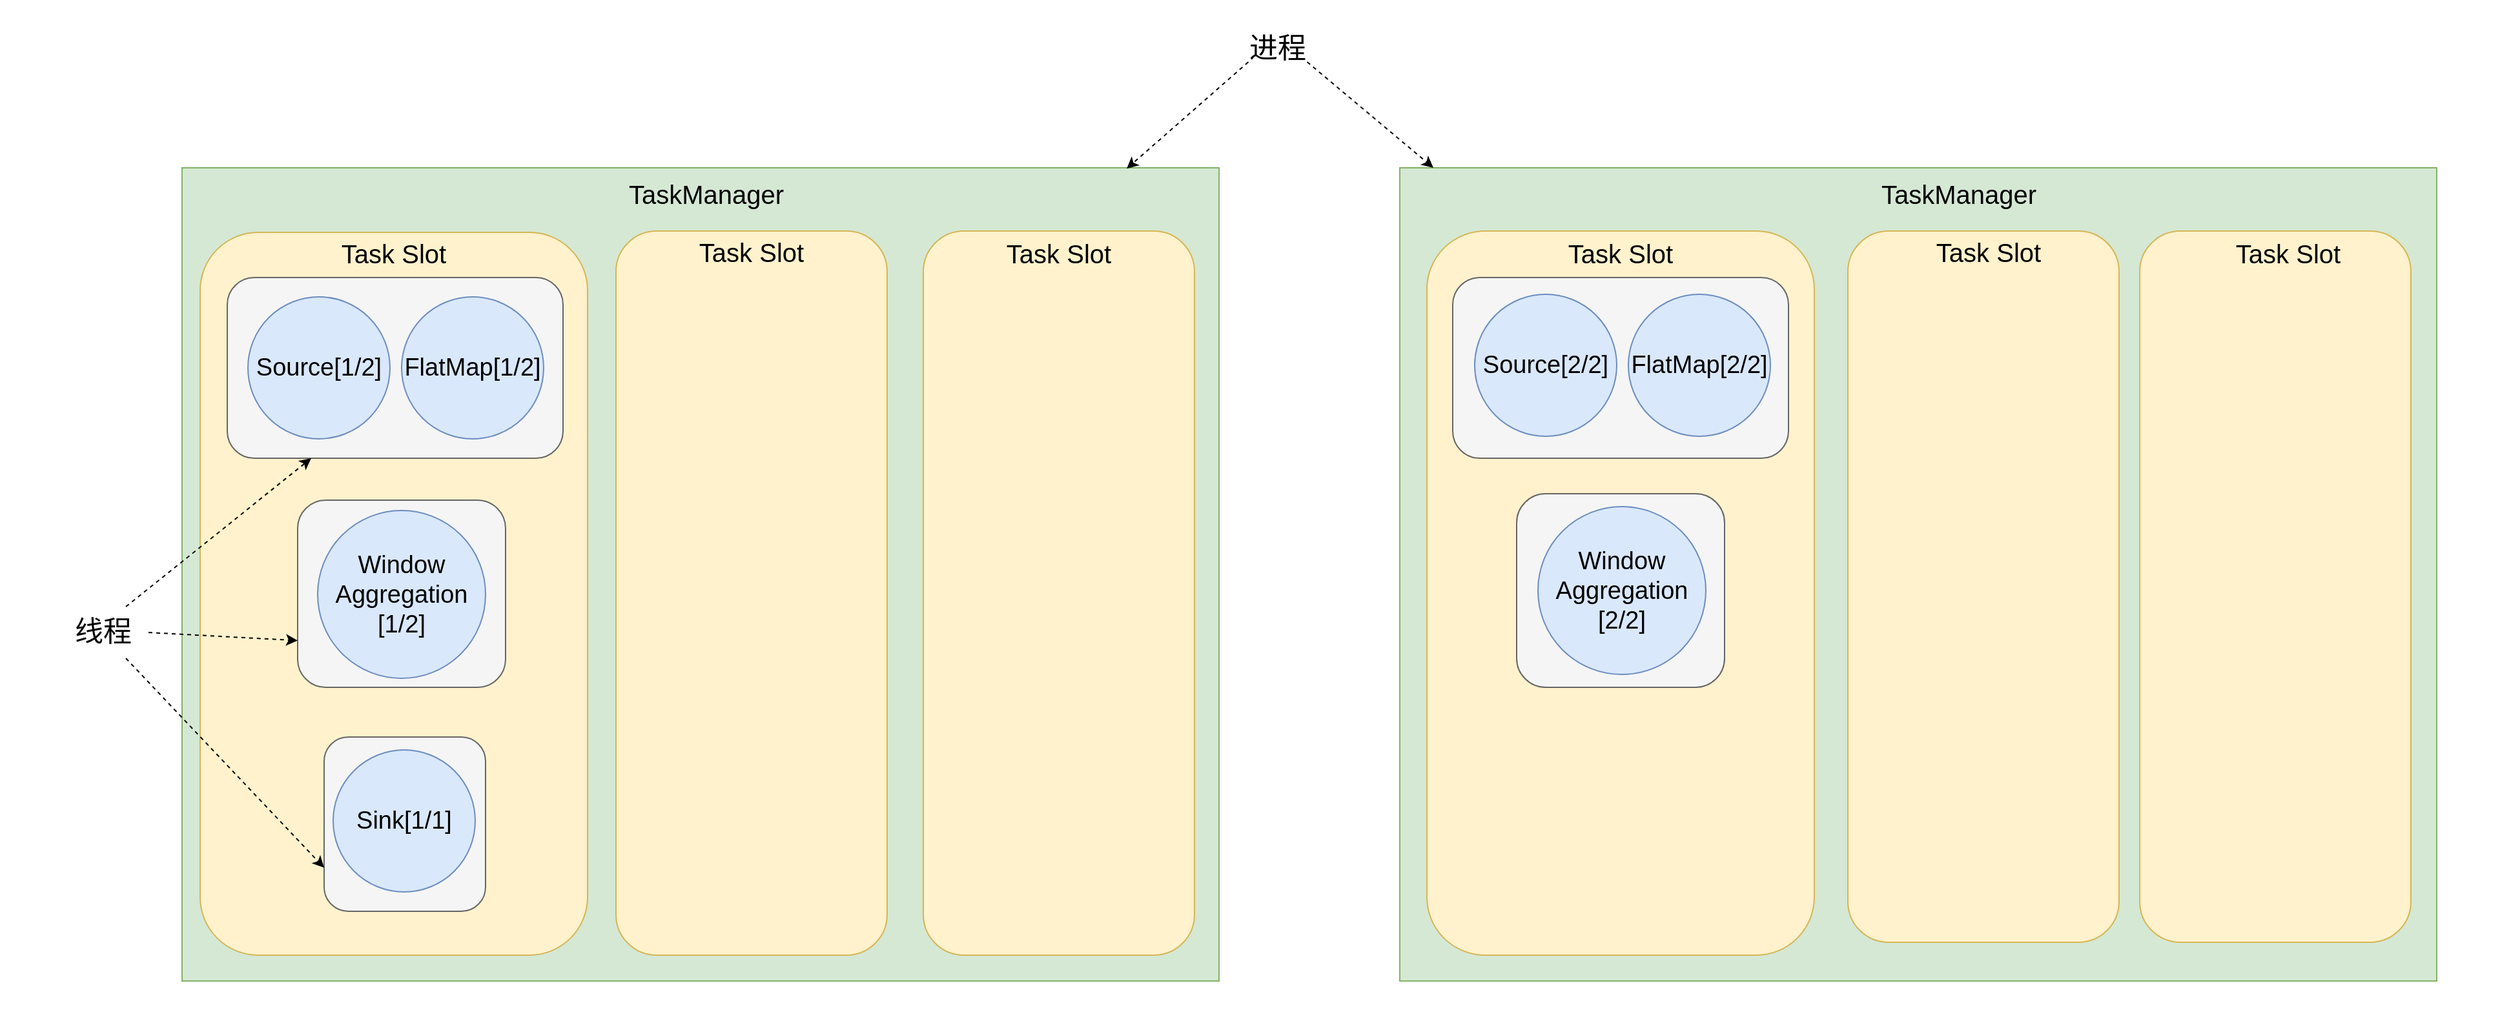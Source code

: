 <mxfile version="12.4.2" type="device" pages="1"><diagram id="5zJAiliS5CEzdIEDwAXe" name="Page-1"><mxGraphModel dx="2070" dy="1945" grid="1" gridSize="10" guides="1" tooltips="1" connect="1" arrows="1" fold="1" page="1" pageScale="1" pageWidth="827" pageHeight="1169" math="0" shadow="0"><root><mxCell id="0"/><mxCell id="1" parent="0"/><mxCell id="gzD2sUUcsNDaMbyyh-M0-24" value="" style="rounded=0;whiteSpace=wrap;html=1;strokeColor=none;fontSize=20;" parent="1" vertex="1"><mxGeometry x="-155" y="-50" width="1935" height="790" as="geometry"/></mxCell><mxCell id="BoYbMluisrjI8c_uAZqt-21" value="" style="rounded=0;whiteSpace=wrap;html=1;fillColor=#d5e8d4;strokeColor=#82b366;fontSize=20;" parent="1" vertex="1"><mxGeometry x="929" y="80" width="803" height="630" as="geometry"/></mxCell><mxCell id="BoYbMluisrjI8c_uAZqt-18" value="" style="rounded=0;whiteSpace=wrap;html=1;fillColor=#d5e8d4;strokeColor=#82b366;fontSize=20;" parent="1" vertex="1"><mxGeometry x="-14" y="80" width="803" height="630" as="geometry"/></mxCell><mxCell id="BoYbMluisrjI8c_uAZqt-14" value="" style="rounded=1;whiteSpace=wrap;html=1;fillColor=#fff2cc;strokeColor=#d6b656;fontSize=20;" parent="1" vertex="1"><mxGeometry x="1276" y="129" width="210" height="551" as="geometry"/></mxCell><mxCell id="BoYbMluisrjI8c_uAZqt-12" value="" style="rounded=1;whiteSpace=wrap;html=1;fillColor=#fff2cc;strokeColor=#d6b656;fontSize=20;" parent="1" vertex="1"><mxGeometry x="950" y="129" width="300" height="561" as="geometry"/></mxCell><mxCell id="BoYbMluisrjI8c_uAZqt-7" value="" style="rounded=1;whiteSpace=wrap;html=1;fillColor=#fff2cc;strokeColor=#d6b656;fontSize=20;" parent="1" vertex="1"><mxGeometry x="560" y="129" width="210" height="561" as="geometry"/></mxCell><mxCell id="BoYbMluisrjI8c_uAZqt-5" value="" style="rounded=1;whiteSpace=wrap;html=1;fillColor=#fff2cc;strokeColor=#d6b656;fontSize=20;" parent="1" vertex="1"><mxGeometry x="322" y="129" width="210" height="561" as="geometry"/></mxCell><mxCell id="BoYbMluisrjI8c_uAZqt-2" value="" style="rounded=1;whiteSpace=wrap;html=1;fillColor=#fff2cc;strokeColor=#d6b656;fontSize=20;" parent="1" vertex="1"><mxGeometry y="130" width="300" height="560" as="geometry"/></mxCell><mxCell id="GjaNo_1eTp9l8XHd6kkI-14" value="" style="rounded=1;whiteSpace=wrap;html=1;fillColor=#f5f5f5;strokeColor=#666666;fontColor=#333333;fontSize=20;" parent="1" vertex="1"><mxGeometry x="96" y="521" width="125" height="135" as="geometry"/></mxCell><mxCell id="GjaNo_1eTp9l8XHd6kkI-4" value="" style="rounded=1;whiteSpace=wrap;html=1;fillColor=#f5f5f5;strokeColor=#666666;fontColor=#333333;fontSize=20;" parent="1" vertex="1"><mxGeometry x="75.5" y="337.5" width="161" height="145" as="geometry"/></mxCell><mxCell id="GjaNo_1eTp9l8XHd6kkI-2" value="" style="rounded=1;whiteSpace=wrap;html=1;fillColor=#f5f5f5;strokeColor=#666666;fontColor=#333333;fontSize=20;" parent="1" vertex="1"><mxGeometry x="970" y="165" width="260" height="140" as="geometry"/></mxCell><mxCell id="GjaNo_1eTp9l8XHd6kkI-1" value="" style="rounded=1;whiteSpace=wrap;html=1;fillColor=#f5f5f5;strokeColor=#666666;fontColor=#333333;fontSize=20;" parent="1" vertex="1"><mxGeometry x="21" y="165" width="260" height="140" as="geometry"/></mxCell><mxCell id="gzD2sUUcsNDaMbyyh-M0-3" value="&lt;font style=&quot;font-size: 19px;&quot;&gt;FlatMap[1/2]&lt;br style=&quot;font-size: 19px;&quot;&gt;&lt;/font&gt;" style="ellipse;whiteSpace=wrap;html=1;aspect=fixed;fillColor=#dae8fc;strokeColor=#6c8ebf;fontSize=19;" parent="1" vertex="1"><mxGeometry x="156" y="180" width="110" height="110" as="geometry"/></mxCell><mxCell id="gzD2sUUcsNDaMbyyh-M0-4" value="&lt;span style=&quot;font-size: 19px;&quot;&gt;Source[1/2]&lt;/span&gt;" style="ellipse;whiteSpace=wrap;html=1;aspect=fixed;fillColor=#dae8fc;strokeColor=#6c8ebf;fontSize=19;" parent="1" vertex="1"><mxGeometry x="37" y="180" width="110" height="110" as="geometry"/></mxCell><mxCell id="gzD2sUUcsNDaMbyyh-M0-5" value="&lt;span style=&quot;font-size: 19px&quot;&gt;Window&lt;br style=&quot;font-size: 19px&quot;&gt;Aggregation&lt;br&gt;[1/2]&lt;br style=&quot;font-size: 19px&quot;&gt;&lt;/span&gt;" style="ellipse;whiteSpace=wrap;html=1;aspect=fixed;fillColor=#dae8fc;strokeColor=#6c8ebf;fontSize=19;" parent="1" vertex="1"><mxGeometry x="91" y="345.5" width="130" height="130" as="geometry"/></mxCell><mxCell id="gzD2sUUcsNDaMbyyh-M0-6" value="&lt;span style=&quot;font-size: 19px;&quot;&gt;Sink[1/1]&lt;/span&gt;" style="ellipse;whiteSpace=wrap;html=1;aspect=fixed;fillColor=#dae8fc;strokeColor=#6c8ebf;fontSize=19;" parent="1" vertex="1"><mxGeometry x="103" y="531" width="110" height="110" as="geometry"/></mxCell><mxCell id="W7i3RdgXJPWMUKtWjuFt-1" value="&lt;span style=&quot;font-size: 19px;&quot;&gt;Source[2/2]&lt;/span&gt;" style="ellipse;whiteSpace=wrap;html=1;aspect=fixed;fillColor=#dae8fc;strokeColor=#6c8ebf;fontSize=19;" parent="1" vertex="1"><mxGeometry x="987" y="178" width="110" height="110" as="geometry"/></mxCell><mxCell id="W7i3RdgXJPWMUKtWjuFt-7" value="&lt;font style=&quot;font-size: 19px;&quot;&gt;FlatMap[2/2]&lt;br style=&quot;font-size: 19px;&quot;&gt;&lt;/font&gt;" style="ellipse;whiteSpace=wrap;html=1;aspect=fixed;fillColor=#dae8fc;strokeColor=#6c8ebf;fontSize=19;" parent="1" vertex="1"><mxGeometry x="1106" y="178" width="110" height="110" as="geometry"/></mxCell><mxCell id="GjaNo_1eTp9l8XHd6kkI-5" value="" style="rounded=1;whiteSpace=wrap;html=1;fillColor=#f5f5f5;strokeColor=#666666;fontColor=#333333;fontSize=20;" parent="1" vertex="1"><mxGeometry x="1019.5" y="332.5" width="161" height="150" as="geometry"/></mxCell><mxCell id="W7i3RdgXJPWMUKtWjuFt-15" value="&lt;span style=&quot;font-size: 19px;&quot;&gt;Window&lt;br style=&quot;font-size: 19px;&quot;&gt;Aggregation&lt;br style=&quot;font-size: 19px;&quot;&gt;[2/2]&lt;br style=&quot;font-size: 19px;&quot;&gt;&lt;/span&gt;" style="ellipse;whiteSpace=wrap;html=1;aspect=fixed;fillColor=#dae8fc;strokeColor=#6c8ebf;fontSize=19;" parent="1" vertex="1"><mxGeometry x="1036" y="342.5" width="130" height="130" as="geometry"/></mxCell><mxCell id="GjaNo_1eTp9l8XHd6kkI-11" value="&lt;font style=&quot;font-size: 22px;&quot;&gt;线程&lt;/font&gt;" style="text;html=1;strokeColor=none;fillColor=none;align=center;verticalAlign=middle;whiteSpace=wrap;rounded=0;dashed=1;fontSize=22;" parent="1" vertex="1"><mxGeometry x="-110" y="420" width="70" height="40" as="geometry"/></mxCell><mxCell id="BoYbMluisrjI8c_uAZqt-3" value="&lt;font style=&quot;font-size: 20px;&quot;&gt;Task Slot&lt;/font&gt;" style="text;html=1;strokeColor=none;fillColor=none;align=center;verticalAlign=middle;whiteSpace=wrap;rounded=0;fontSize=20;" parent="1" vertex="1"><mxGeometry x="105" y="136" width="90" height="20" as="geometry"/></mxCell><mxCell id="BoYbMluisrjI8c_uAZqt-6" value="&lt;font style=&quot;font-size: 20px;&quot;&gt;Task Slot&lt;/font&gt;" style="text;html=1;strokeColor=none;fillColor=none;align=center;verticalAlign=middle;whiteSpace=wrap;rounded=0;fontSize=20;" parent="1" vertex="1"><mxGeometry x="382" y="135" width="90" height="20" as="geometry"/></mxCell><mxCell id="BoYbMluisrjI8c_uAZqt-8" value="&lt;font style=&quot;font-size: 20px;&quot;&gt;Task Slot&lt;/font&gt;" style="text;html=1;strokeColor=none;fillColor=none;align=center;verticalAlign=middle;whiteSpace=wrap;rounded=0;fontSize=20;" parent="1" vertex="1"><mxGeometry x="620" y="136" width="90" height="20" as="geometry"/></mxCell><mxCell id="BoYbMluisrjI8c_uAZqt-9" value="" style="endArrow=classic;html=1;entryX=0.25;entryY=1;entryDx=0;entryDy=0;exitX=0.75;exitY=0;exitDx=0;exitDy=0;dashed=1;fontSize=20;" parent="1" source="GjaNo_1eTp9l8XHd6kkI-11" target="GjaNo_1eTp9l8XHd6kkI-1" edge="1"><mxGeometry width="50" height="50" relative="1" as="geometry"><mxPoint x="370" y="810" as="sourcePoint"/><mxPoint x="360" y="360" as="targetPoint"/></mxGeometry></mxCell><mxCell id="BoYbMluisrjI8c_uAZqt-10" value="" style="endArrow=classic;html=1;exitX=1;exitY=0.5;exitDx=0;exitDy=0;entryX=0;entryY=0.75;entryDx=0;entryDy=0;dashed=1;fontSize=20;" parent="1" source="GjaNo_1eTp9l8XHd6kkI-11" target="GjaNo_1eTp9l8XHd6kkI-4" edge="1"><mxGeometry width="50" height="50" relative="1" as="geometry"><mxPoint x="450" y="390" as="sourcePoint"/><mxPoint x="500" y="340" as="targetPoint"/></mxGeometry></mxCell><mxCell id="BoYbMluisrjI8c_uAZqt-11" value="" style="endArrow=classic;html=1;entryX=0;entryY=0.75;entryDx=0;entryDy=0;exitX=0.75;exitY=1;exitDx=0;exitDy=0;dashed=1;fontSize=20;" parent="1" source="GjaNo_1eTp9l8XHd6kkI-11" target="GjaNo_1eTp9l8XHd6kkI-14" edge="1"><mxGeometry width="50" height="50" relative="1" as="geometry"><mxPoint x="-90" y="800" as="sourcePoint"/><mxPoint x="510" y="340" as="targetPoint"/></mxGeometry></mxCell><mxCell id="BoYbMluisrjI8c_uAZqt-13" value="&lt;font style=&quot;font-size: 20px;&quot;&gt;Task Slot&lt;/font&gt;" style="text;html=1;strokeColor=none;fillColor=none;align=center;verticalAlign=middle;whiteSpace=wrap;rounded=0;fontSize=20;" parent="1" vertex="1"><mxGeometry x="1055" y="136" width="90" height="20" as="geometry"/></mxCell><mxCell id="BoYbMluisrjI8c_uAZqt-15" value="&lt;font style=&quot;font-size: 20px;&quot;&gt;Task Slot&lt;/font&gt;" style="text;html=1;strokeColor=none;fillColor=none;align=center;verticalAlign=middle;whiteSpace=wrap;rounded=0;fontSize=20;" parent="1" vertex="1"><mxGeometry x="1340" y="135" width="90" height="20" as="geometry"/></mxCell><mxCell id="BoYbMluisrjI8c_uAZqt-19" value="&lt;font style=&quot;font-size: 20px&quot;&gt;TaskManager&lt;/font&gt;" style="text;html=1;strokeColor=none;fillColor=none;align=center;verticalAlign=middle;whiteSpace=wrap;rounded=0;fontSize=20;" parent="1" vertex="1"><mxGeometry x="372" y="90" width="40" height="20" as="geometry"/></mxCell><mxCell id="BoYbMluisrjI8c_uAZqt-22" value="" style="rounded=1;whiteSpace=wrap;html=1;fillColor=#fff2cc;strokeColor=#d6b656;fontSize=20;" parent="1" vertex="1"><mxGeometry x="1502" y="129" width="210" height="551" as="geometry"/></mxCell><mxCell id="BoYbMluisrjI8c_uAZqt-23" value="&lt;font style=&quot;font-size: 20px;&quot;&gt;Task Slot&lt;/font&gt;" style="text;html=1;strokeColor=none;fillColor=none;align=center;verticalAlign=middle;whiteSpace=wrap;rounded=0;fontSize=20;" parent="1" vertex="1"><mxGeometry x="1571.5" y="136" width="90" height="20" as="geometry"/></mxCell><mxCell id="BoYbMluisrjI8c_uAZqt-24" value="&lt;font style=&quot;font-size: 20px&quot;&gt;TaskManager&lt;/font&gt;" style="text;html=1;strokeColor=none;fillColor=none;align=center;verticalAlign=middle;whiteSpace=wrap;rounded=0;fontSize=20;" parent="1" vertex="1"><mxGeometry x="1342" y="90" width="40" height="20" as="geometry"/></mxCell><mxCell id="BoYbMluisrjI8c_uAZqt-25" value="&lt;font style=&quot;font-size: 22px;&quot;&gt;进程&lt;/font&gt;" style="text;html=1;strokeColor=none;fillColor=none;align=center;verticalAlign=middle;whiteSpace=wrap;rounded=0;fontSize=22;" parent="1" vertex="1"><mxGeometry x="789" y="-22" width="91" height="20" as="geometry"/></mxCell><mxCell id="BoYbMluisrjI8c_uAZqt-27" value="" style="endArrow=classic;html=1;entryX=0.911;entryY=0.001;entryDx=0;entryDy=0;entryPerimeter=0;exitX=0.25;exitY=1;exitDx=0;exitDy=0;dashed=1;fontSize=20;" parent="1" source="BoYbMluisrjI8c_uAZqt-25" target="BoYbMluisrjI8c_uAZqt-18" edge="1"><mxGeometry width="50" height="50" relative="1" as="geometry"><mxPoint x="789" y="-10" as="sourcePoint"/><mxPoint x="730" y="-20" as="targetPoint"/></mxGeometry></mxCell><mxCell id="BoYbMluisrjI8c_uAZqt-28" value="" style="endArrow=classic;html=1;exitX=0.75;exitY=1;exitDx=0;exitDy=0;dashed=1;fontSize=20;" parent="1" source="BoYbMluisrjI8c_uAZqt-25" target="BoYbMluisrjI8c_uAZqt-21" edge="1"><mxGeometry width="50" height="50" relative="1" as="geometry"><mxPoint x="900" y="30" as="sourcePoint"/><mxPoint x="950" y="-20" as="targetPoint"/></mxGeometry></mxCell></root></mxGraphModel></diagram></mxfile>